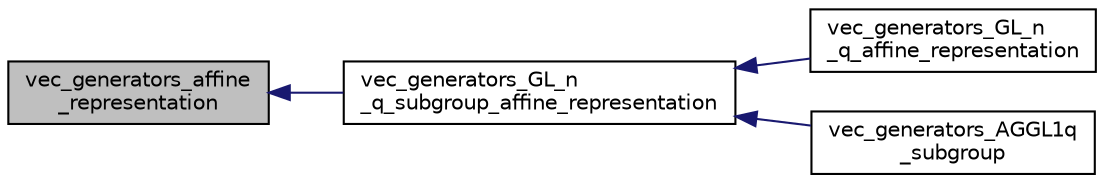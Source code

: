digraph "vec_generators_affine_representation"
{
  edge [fontname="Helvetica",fontsize="10",labelfontname="Helvetica",labelfontsize="10"];
  node [fontname="Helvetica",fontsize="10",shape=record];
  rankdir="LR";
  Node10383 [label="vec_generators_affine\l_representation",height=0.2,width=0.4,color="black", fillcolor="grey75", style="filled", fontcolor="black"];
  Node10383 -> Node10384 [dir="back",color="midnightblue",fontsize="10",style="solid",fontname="Helvetica"];
  Node10384 [label="vec_generators_GL_n\l_q_subgroup_affine_representation",height=0.2,width=0.4,color="black", fillcolor="white", style="filled",URL="$d0/dd3/perm__group__gens_8_c.html#adc1a2bfe52c3047a066884771aa01321"];
  Node10384 -> Node10385 [dir="back",color="midnightblue",fontsize="10",style="solid",fontname="Helvetica"];
  Node10385 [label="vec_generators_GL_n\l_q_affine_representation",height=0.2,width=0.4,color="black", fillcolor="white", style="filled",URL="$d0/dd3/perm__group__gens_8_c.html#a689108f410f773f0681e21a864097f16"];
  Node10384 -> Node10386 [dir="back",color="midnightblue",fontsize="10",style="solid",fontname="Helvetica"];
  Node10386 [label="vec_generators_AGGL1q\l_subgroup",height=0.2,width=0.4,color="black", fillcolor="white", style="filled",URL="$d0/dd3/perm__group__gens_8_c.html#a93659c1c7a668dd6adf9f217c608e1f1"];
}
